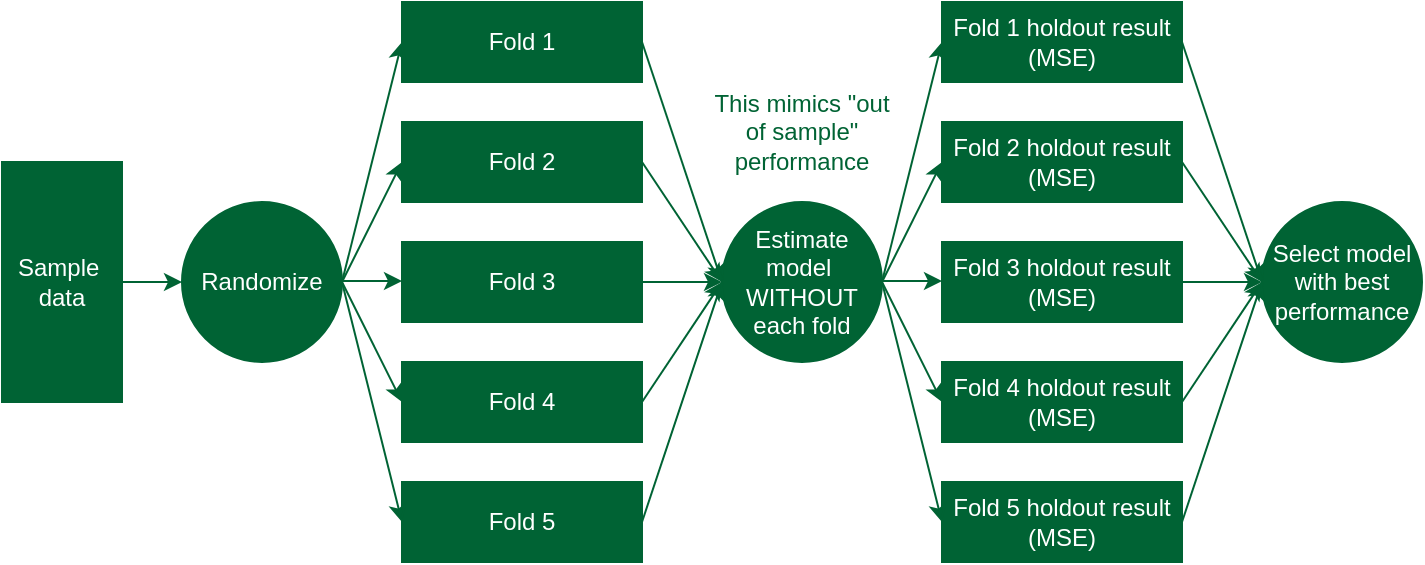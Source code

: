 <mxfile version="24.2.5" type="device">
  <diagram name="Page-1" id="yJfxH5gQ0xpSmAGFD2bd">
    <mxGraphModel dx="733" dy="531" grid="1" gridSize="10" guides="1" tooltips="1" connect="1" arrows="1" fold="1" page="1" pageScale="1" pageWidth="850" pageHeight="1100" math="0" shadow="0">
      <root>
        <mxCell id="0" />
        <mxCell id="1" parent="0" />
        <mxCell id="9BOtxH4u3lkqYodCOOai-2" value="Sample&amp;nbsp;&lt;div&gt;data&lt;/div&gt;" style="rounded=0;whiteSpace=wrap;html=1;fillColor=#006334;fontColor=#ffffff;strokeColor=#006334;" vertex="1" parent="1">
          <mxGeometry x="40" y="280" width="60" height="120" as="geometry" />
        </mxCell>
        <mxCell id="9BOtxH4u3lkqYodCOOai-3" value="Randomize" style="ellipse;whiteSpace=wrap;html=1;aspect=fixed;fillColor=#006334;fontColor=#ffffff;strokeColor=#006334;" vertex="1" parent="1">
          <mxGeometry x="130" y="300" width="80" height="80" as="geometry" />
        </mxCell>
        <mxCell id="9BOtxH4u3lkqYodCOOai-4" value="Fold 1" style="rounded=0;whiteSpace=wrap;html=1;fillColor=#006334;fontColor=#ffffff;strokeColor=#006334;" vertex="1" parent="1">
          <mxGeometry x="240" y="200" width="120" height="40" as="geometry" />
        </mxCell>
        <mxCell id="9BOtxH4u3lkqYodCOOai-5" value="Fold&amp;nbsp;2" style="rounded=0;whiteSpace=wrap;html=1;fillColor=#006334;fontColor=#ffffff;strokeColor=#006334;" vertex="1" parent="1">
          <mxGeometry x="240" y="260" width="120" height="40" as="geometry" />
        </mxCell>
        <mxCell id="9BOtxH4u3lkqYodCOOai-6" value="Fold&amp;nbsp;3" style="rounded=0;whiteSpace=wrap;html=1;fillColor=#006334;fontColor=#ffffff;strokeColor=#006334;" vertex="1" parent="1">
          <mxGeometry x="240" y="320" width="120" height="40" as="geometry" />
        </mxCell>
        <mxCell id="9BOtxH4u3lkqYodCOOai-8" value="Fold&amp;nbsp;4" style="rounded=0;whiteSpace=wrap;html=1;fillColor=#006334;fontColor=#ffffff;strokeColor=#006334;" vertex="1" parent="1">
          <mxGeometry x="240" y="380" width="120" height="40" as="geometry" />
        </mxCell>
        <mxCell id="9BOtxH4u3lkqYodCOOai-9" value="Fold&amp;nbsp;5" style="rounded=0;whiteSpace=wrap;html=1;fillColor=#006334;fontColor=#ffffff;strokeColor=#006334;" vertex="1" parent="1">
          <mxGeometry x="240" y="440" width="120" height="40" as="geometry" />
        </mxCell>
        <mxCell id="9BOtxH4u3lkqYodCOOai-10" value="" style="endArrow=classic;html=1;rounded=0;entryX=0;entryY=0.5;entryDx=0;entryDy=0;fillColor=#006334;strokeColor=#006334;" edge="1" parent="1" target="9BOtxH4u3lkqYodCOOai-3">
          <mxGeometry width="50" height="50" relative="1" as="geometry">
            <mxPoint x="100" y="340" as="sourcePoint" />
            <mxPoint x="150" y="290" as="targetPoint" />
          </mxGeometry>
        </mxCell>
        <mxCell id="9BOtxH4u3lkqYodCOOai-11" value="" style="endArrow=classic;html=1;rounded=0;entryX=0;entryY=0.5;entryDx=0;entryDy=0;fillColor=#006334;strokeColor=#006334;" edge="1" parent="1">
          <mxGeometry width="50" height="50" relative="1" as="geometry">
            <mxPoint x="210" y="339.5" as="sourcePoint" />
            <mxPoint x="240" y="339.5" as="targetPoint" />
          </mxGeometry>
        </mxCell>
        <mxCell id="9BOtxH4u3lkqYodCOOai-12" value="" style="endArrow=classic;html=1;rounded=0;entryX=0;entryY=0.5;entryDx=0;entryDy=0;exitX=1;exitY=0.5;exitDx=0;exitDy=0;fillColor=#006334;strokeColor=#006334;" edge="1" parent="1" source="9BOtxH4u3lkqYodCOOai-3" target="9BOtxH4u3lkqYodCOOai-5">
          <mxGeometry width="50" height="50" relative="1" as="geometry">
            <mxPoint x="120" y="360" as="sourcePoint" />
            <mxPoint x="150" y="360" as="targetPoint" />
          </mxGeometry>
        </mxCell>
        <mxCell id="9BOtxH4u3lkqYodCOOai-13" value="" style="endArrow=classic;html=1;rounded=0;entryX=0;entryY=0.5;entryDx=0;entryDy=0;fillColor=#006334;strokeColor=#006334;" edge="1" parent="1" target="9BOtxH4u3lkqYodCOOai-4">
          <mxGeometry width="50" height="50" relative="1" as="geometry">
            <mxPoint x="210" y="340" as="sourcePoint" />
            <mxPoint x="160" y="370" as="targetPoint" />
          </mxGeometry>
        </mxCell>
        <mxCell id="9BOtxH4u3lkqYodCOOai-14" value="" style="endArrow=classic;html=1;rounded=0;entryX=0;entryY=0.5;entryDx=0;entryDy=0;exitX=1;exitY=0.5;exitDx=0;exitDy=0;fillColor=#006334;strokeColor=#006334;" edge="1" parent="1" source="9BOtxH4u3lkqYodCOOai-3" target="9BOtxH4u3lkqYodCOOai-8">
          <mxGeometry width="50" height="50" relative="1" as="geometry">
            <mxPoint x="140" y="380" as="sourcePoint" />
            <mxPoint x="170" y="380" as="targetPoint" />
          </mxGeometry>
        </mxCell>
        <mxCell id="9BOtxH4u3lkqYodCOOai-15" value="" style="endArrow=classic;html=1;rounded=0;entryX=0;entryY=0.5;entryDx=0;entryDy=0;exitX=1;exitY=0.5;exitDx=0;exitDy=0;fillColor=#006334;strokeColor=#006334;" edge="1" parent="1" source="9BOtxH4u3lkqYodCOOai-3" target="9BOtxH4u3lkqYodCOOai-9">
          <mxGeometry width="50" height="50" relative="1" as="geometry">
            <mxPoint x="150" y="390" as="sourcePoint" />
            <mxPoint x="180" y="390" as="targetPoint" />
          </mxGeometry>
        </mxCell>
        <mxCell id="9BOtxH4u3lkqYodCOOai-16" value="Estimate model&amp;nbsp;&lt;div&gt;&lt;span style=&quot;background-color: initial;&quot;&gt;WITHOUT each fold&lt;/span&gt;&lt;/div&gt;" style="ellipse;whiteSpace=wrap;html=1;aspect=fixed;fillColor=#006334;fontColor=#ffffff;strokeColor=#006334;" vertex="1" parent="1">
          <mxGeometry x="400" y="300" width="80" height="80" as="geometry" />
        </mxCell>
        <mxCell id="9BOtxH4u3lkqYodCOOai-17" value="Fold&amp;nbsp;1 holdout result&lt;div&gt;(MSE)&lt;/div&gt;" style="rounded=0;whiteSpace=wrap;html=1;fillColor=#006334;fontColor=#ffffff;strokeColor=#006334;" vertex="1" parent="1">
          <mxGeometry x="510" y="200" width="120" height="40" as="geometry" />
        </mxCell>
        <mxCell id="9BOtxH4u3lkqYodCOOai-18" value="Fold&amp;nbsp;2 holdout result&lt;div&gt;(MSE)&lt;/div&gt;" style="rounded=0;whiteSpace=wrap;html=1;fillColor=#006334;fontColor=#ffffff;strokeColor=#006334;" vertex="1" parent="1">
          <mxGeometry x="510" y="260" width="120" height="40" as="geometry" />
        </mxCell>
        <mxCell id="9BOtxH4u3lkqYodCOOai-19" value="Fold&amp;nbsp;3 holdout result&lt;div&gt;(MSE)&lt;/div&gt;" style="rounded=0;whiteSpace=wrap;html=1;fillColor=#006334;fontColor=#ffffff;strokeColor=#006334;" vertex="1" parent="1">
          <mxGeometry x="510" y="320" width="120" height="40" as="geometry" />
        </mxCell>
        <mxCell id="9BOtxH4u3lkqYodCOOai-20" value="Fold&amp;nbsp;4 holdout result&lt;div&gt;(MSE)&lt;/div&gt;" style="rounded=0;whiteSpace=wrap;html=1;fillColor=#006334;fontColor=#ffffff;strokeColor=#006334;" vertex="1" parent="1">
          <mxGeometry x="510" y="380" width="120" height="40" as="geometry" />
        </mxCell>
        <mxCell id="9BOtxH4u3lkqYodCOOai-21" value="Fold&amp;nbsp;5 holdout result&lt;div&gt;(MSE)&lt;/div&gt;" style="rounded=0;whiteSpace=wrap;html=1;fillColor=#006334;fontColor=#ffffff;strokeColor=#006334;" vertex="1" parent="1">
          <mxGeometry x="510" y="440" width="120" height="40" as="geometry" />
        </mxCell>
        <mxCell id="9BOtxH4u3lkqYodCOOai-22" value="" style="endArrow=classic;html=1;rounded=0;entryX=0;entryY=0.5;entryDx=0;entryDy=0;fillColor=#006334;strokeColor=#006334;" edge="1" parent="1">
          <mxGeometry width="50" height="50" relative="1" as="geometry">
            <mxPoint x="480" y="339.5" as="sourcePoint" />
            <mxPoint x="510" y="339.5" as="targetPoint" />
          </mxGeometry>
        </mxCell>
        <mxCell id="9BOtxH4u3lkqYodCOOai-23" value="" style="endArrow=classic;html=1;rounded=0;entryX=0;entryY=0.5;entryDx=0;entryDy=0;exitX=1;exitY=0.5;exitDx=0;exitDy=0;fillColor=#006334;strokeColor=#006334;" edge="1" parent="1" target="9BOtxH4u3lkqYodCOOai-18">
          <mxGeometry width="50" height="50" relative="1" as="geometry">
            <mxPoint x="480" y="340" as="sourcePoint" />
            <mxPoint x="420" y="360" as="targetPoint" />
          </mxGeometry>
        </mxCell>
        <mxCell id="9BOtxH4u3lkqYodCOOai-24" value="" style="endArrow=classic;html=1;rounded=0;entryX=0;entryY=0.5;entryDx=0;entryDy=0;fillColor=#006334;strokeColor=#006334;" edge="1" parent="1" target="9BOtxH4u3lkqYodCOOai-17">
          <mxGeometry width="50" height="50" relative="1" as="geometry">
            <mxPoint x="480" y="340" as="sourcePoint" />
            <mxPoint x="430" y="370" as="targetPoint" />
          </mxGeometry>
        </mxCell>
        <mxCell id="9BOtxH4u3lkqYodCOOai-25" value="" style="endArrow=classic;html=1;rounded=0;entryX=0;entryY=0.5;entryDx=0;entryDy=0;exitX=1;exitY=0.5;exitDx=0;exitDy=0;fillColor=#006334;strokeColor=#006334;" edge="1" parent="1" target="9BOtxH4u3lkqYodCOOai-20">
          <mxGeometry width="50" height="50" relative="1" as="geometry">
            <mxPoint x="480" y="340" as="sourcePoint" />
            <mxPoint x="440" y="380" as="targetPoint" />
          </mxGeometry>
        </mxCell>
        <mxCell id="9BOtxH4u3lkqYodCOOai-26" value="" style="endArrow=classic;html=1;rounded=0;entryX=0;entryY=0.5;entryDx=0;entryDy=0;exitX=1;exitY=0.5;exitDx=0;exitDy=0;fillColor=#006334;strokeColor=#006334;" edge="1" parent="1" target="9BOtxH4u3lkqYodCOOai-21">
          <mxGeometry width="50" height="50" relative="1" as="geometry">
            <mxPoint x="480" y="340" as="sourcePoint" />
            <mxPoint x="450" y="390" as="targetPoint" />
          </mxGeometry>
        </mxCell>
        <mxCell id="9BOtxH4u3lkqYodCOOai-27" value="" style="endArrow=classic;html=1;rounded=0;entryX=0;entryY=0.5;entryDx=0;entryDy=0;exitX=1;exitY=0.5;exitDx=0;exitDy=0;fillColor=#006334;strokeColor=#006334;" edge="1" parent="1" source="9BOtxH4u3lkqYodCOOai-4" target="9BOtxH4u3lkqYodCOOai-16">
          <mxGeometry width="50" height="50" relative="1" as="geometry">
            <mxPoint x="220" y="350" as="sourcePoint" />
            <mxPoint x="250" y="230" as="targetPoint" />
          </mxGeometry>
        </mxCell>
        <mxCell id="9BOtxH4u3lkqYodCOOai-28" value="" style="endArrow=classic;html=1;rounded=0;entryX=0;entryY=0.5;entryDx=0;entryDy=0;exitX=1;exitY=0.5;exitDx=0;exitDy=0;fillColor=#006334;strokeColor=#006334;" edge="1" parent="1" target="9BOtxH4u3lkqYodCOOai-16">
          <mxGeometry width="50" height="50" relative="1" as="geometry">
            <mxPoint x="360" y="280" as="sourcePoint" />
            <mxPoint x="400" y="400" as="targetPoint" />
          </mxGeometry>
        </mxCell>
        <mxCell id="9BOtxH4u3lkqYodCOOai-29" value="" style="endArrow=classic;html=1;rounded=0;entryX=0;entryY=0.5;entryDx=0;entryDy=0;exitX=1;exitY=0.5;exitDx=0;exitDy=0;fillColor=#006334;strokeColor=#006334;" edge="1" parent="1" target="9BOtxH4u3lkqYodCOOai-16">
          <mxGeometry width="50" height="50" relative="1" as="geometry">
            <mxPoint x="360" y="340" as="sourcePoint" />
            <mxPoint x="400" y="460" as="targetPoint" />
          </mxGeometry>
        </mxCell>
        <mxCell id="9BOtxH4u3lkqYodCOOai-30" value="" style="endArrow=classic;html=1;rounded=0;entryX=0;entryY=0.5;entryDx=0;entryDy=0;exitX=1;exitY=0.5;exitDx=0;exitDy=0;fillColor=#006334;strokeColor=#006334;" edge="1" parent="1" target="9BOtxH4u3lkqYodCOOai-16">
          <mxGeometry width="50" height="50" relative="1" as="geometry">
            <mxPoint x="360" y="400" as="sourcePoint" />
            <mxPoint x="400" y="520" as="targetPoint" />
          </mxGeometry>
        </mxCell>
        <mxCell id="9BOtxH4u3lkqYodCOOai-31" value="" style="endArrow=classic;html=1;rounded=0;exitX=1;exitY=0.5;exitDx=0;exitDy=0;fillColor=#006334;strokeColor=#006334;" edge="1" parent="1">
          <mxGeometry width="50" height="50" relative="1" as="geometry">
            <mxPoint x="360" y="460" as="sourcePoint" />
            <mxPoint x="400" y="340" as="targetPoint" />
          </mxGeometry>
        </mxCell>
        <mxCell id="9BOtxH4u3lkqYodCOOai-32" value="Select model with best performance" style="ellipse;whiteSpace=wrap;html=1;aspect=fixed;fillColor=#006334;fontColor=#ffffff;strokeColor=#006334;" vertex="1" parent="1">
          <mxGeometry x="670" y="300" width="80" height="80" as="geometry" />
        </mxCell>
        <mxCell id="9BOtxH4u3lkqYodCOOai-33" value="" style="endArrow=classic;html=1;rounded=0;entryX=0;entryY=0.5;entryDx=0;entryDy=0;exitX=1;exitY=0.5;exitDx=0;exitDy=0;fillColor=#006334;strokeColor=#006334;" edge="1" parent="1" target="9BOtxH4u3lkqYodCOOai-32">
          <mxGeometry width="50" height="50" relative="1" as="geometry">
            <mxPoint x="630" y="220" as="sourcePoint" />
            <mxPoint x="520" y="230" as="targetPoint" />
          </mxGeometry>
        </mxCell>
        <mxCell id="9BOtxH4u3lkqYodCOOai-34" value="" style="endArrow=classic;html=1;rounded=0;entryX=0;entryY=0.5;entryDx=0;entryDy=0;exitX=1;exitY=0.5;exitDx=0;exitDy=0;fillColor=#006334;strokeColor=#006334;" edge="1" parent="1" target="9BOtxH4u3lkqYodCOOai-32">
          <mxGeometry width="50" height="50" relative="1" as="geometry">
            <mxPoint x="630" y="280" as="sourcePoint" />
            <mxPoint x="670" y="400" as="targetPoint" />
          </mxGeometry>
        </mxCell>
        <mxCell id="9BOtxH4u3lkqYodCOOai-35" value="" style="endArrow=classic;html=1;rounded=0;entryX=0;entryY=0.5;entryDx=0;entryDy=0;exitX=1;exitY=0.5;exitDx=0;exitDy=0;fillColor=#006334;strokeColor=#006334;" edge="1" parent="1" target="9BOtxH4u3lkqYodCOOai-32">
          <mxGeometry width="50" height="50" relative="1" as="geometry">
            <mxPoint x="630" y="340" as="sourcePoint" />
            <mxPoint x="670" y="460" as="targetPoint" />
          </mxGeometry>
        </mxCell>
        <mxCell id="9BOtxH4u3lkqYodCOOai-36" value="" style="endArrow=classic;html=1;rounded=0;entryX=0;entryY=0.5;entryDx=0;entryDy=0;exitX=1;exitY=0.5;exitDx=0;exitDy=0;fillColor=#006334;strokeColor=#006334;" edge="1" parent="1" target="9BOtxH4u3lkqYodCOOai-32">
          <mxGeometry width="50" height="50" relative="1" as="geometry">
            <mxPoint x="630" y="400" as="sourcePoint" />
            <mxPoint x="670" y="520" as="targetPoint" />
          </mxGeometry>
        </mxCell>
        <mxCell id="9BOtxH4u3lkqYodCOOai-37" value="" style="endArrow=classic;html=1;rounded=0;exitX=1;exitY=0.5;exitDx=0;exitDy=0;fillColor=#006334;strokeColor=#006334;" edge="1" parent="1">
          <mxGeometry width="50" height="50" relative="1" as="geometry">
            <mxPoint x="630" y="460" as="sourcePoint" />
            <mxPoint x="670" y="340" as="targetPoint" />
          </mxGeometry>
        </mxCell>
        <mxCell id="9BOtxH4u3lkqYodCOOai-38" value="This mimics &quot;out of sample&quot; performance" style="text;html=1;align=center;verticalAlign=middle;whiteSpace=wrap;rounded=0;fontColor=#006334;" vertex="1" parent="1">
          <mxGeometry x="390" y="250" width="100" height="30" as="geometry" />
        </mxCell>
      </root>
    </mxGraphModel>
  </diagram>
</mxfile>
